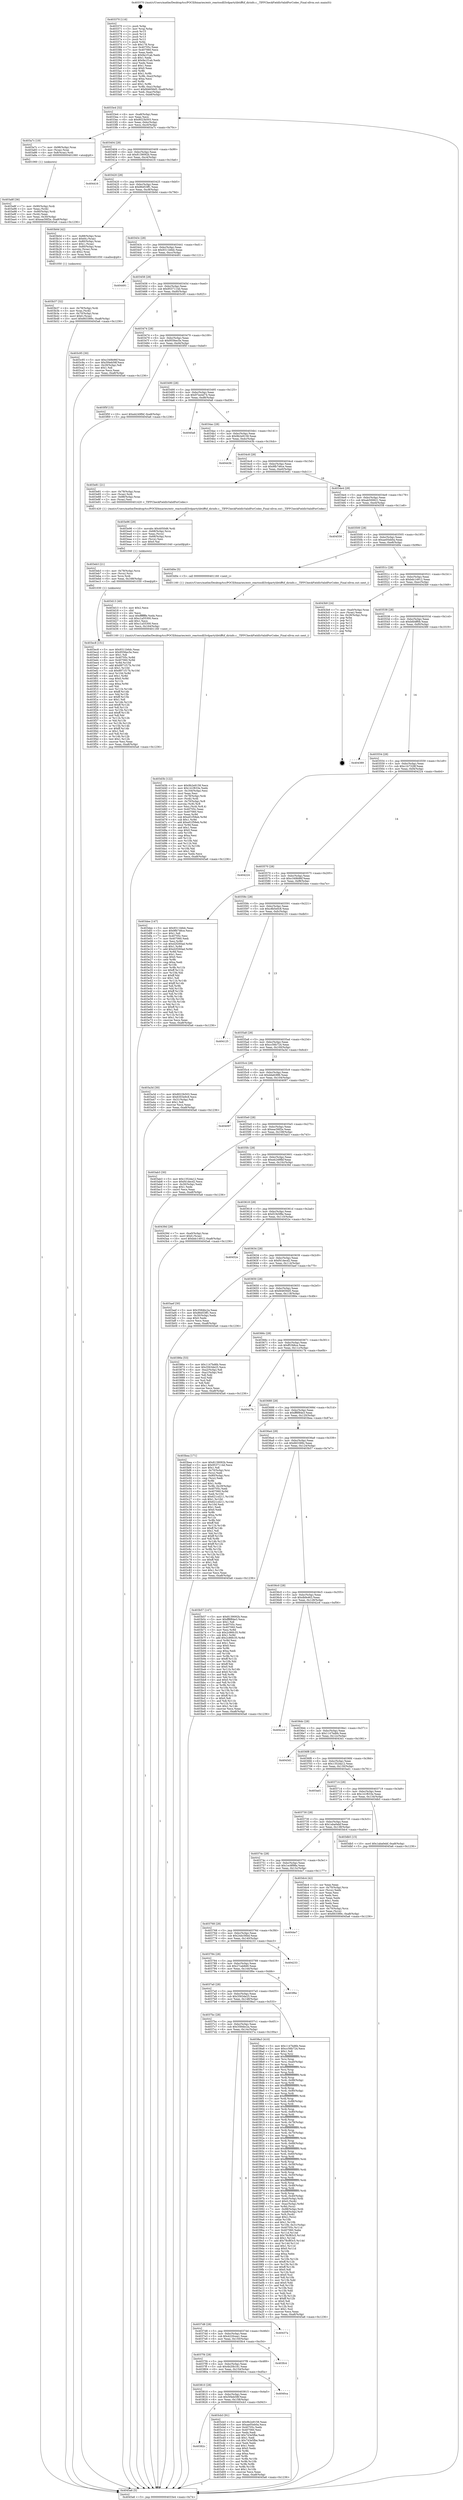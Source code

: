 digraph "0x403370" {
  label = "0x403370 (/mnt/c/Users/mathe/Desktop/tcc/POCII/binaries/extr_reactosdll3rdpartylibtifftif_dirinfo.c__TIFFCheckFieldIsValidForCodec_Final-ollvm.out::main(0))"
  labelloc = "t"
  node[shape=record]

  Entry [label="",width=0.3,height=0.3,shape=circle,fillcolor=black,style=filled]
  "0x4033e4" [label="{
     0x4033e4 [32]\l
     | [instrs]\l
     &nbsp;&nbsp;0x4033e4 \<+6\>: mov -0xa8(%rbp),%eax\l
     &nbsp;&nbsp;0x4033ea \<+2\>: mov %eax,%ecx\l
     &nbsp;&nbsp;0x4033ec \<+6\>: sub $0x8023b503,%ecx\l
     &nbsp;&nbsp;0x4033f2 \<+6\>: mov %eax,-0xbc(%rbp)\l
     &nbsp;&nbsp;0x4033f8 \<+6\>: mov %ecx,-0xc0(%rbp)\l
     &nbsp;&nbsp;0x4033fe \<+6\>: je 0000000000403a7c \<main+0x70c\>\l
  }"]
  "0x403a7c" [label="{
     0x403a7c [19]\l
     | [instrs]\l
     &nbsp;&nbsp;0x403a7c \<+7\>: mov -0x98(%rbp),%rax\l
     &nbsp;&nbsp;0x403a83 \<+3\>: mov (%rax),%rax\l
     &nbsp;&nbsp;0x403a86 \<+4\>: mov 0x8(%rax),%rdi\l
     &nbsp;&nbsp;0x403a8a \<+5\>: call 0000000000401060 \<atoi@plt\>\l
     | [calls]\l
     &nbsp;&nbsp;0x401060 \{1\} (unknown)\l
  }"]
  "0x403404" [label="{
     0x403404 [28]\l
     | [instrs]\l
     &nbsp;&nbsp;0x403404 \<+5\>: jmp 0000000000403409 \<main+0x99\>\l
     &nbsp;&nbsp;0x403409 \<+6\>: mov -0xbc(%rbp),%eax\l
     &nbsp;&nbsp;0x40340f \<+5\>: sub $0x8139092b,%eax\l
     &nbsp;&nbsp;0x403414 \<+6\>: mov %eax,-0xc4(%rbp)\l
     &nbsp;&nbsp;0x40341a \<+6\>: je 0000000000404416 \<main+0x10a6\>\l
  }"]
  Exit [label="",width=0.3,height=0.3,shape=circle,fillcolor=black,style=filled,peripheries=2]
  "0x404416" [label="{
     0x404416\l
  }", style=dashed]
  "0x403420" [label="{
     0x403420 [28]\l
     | [instrs]\l
     &nbsp;&nbsp;0x403420 \<+5\>: jmp 0000000000403425 \<main+0xb5\>\l
     &nbsp;&nbsp;0x403425 \<+6\>: mov -0xbc(%rbp),%eax\l
     &nbsp;&nbsp;0x40342b \<+5\>: sub $0x86d53ff1,%eax\l
     &nbsp;&nbsp;0x403430 \<+6\>: mov %eax,-0xc8(%rbp)\l
     &nbsp;&nbsp;0x403436 \<+6\>: je 0000000000403b0d \<main+0x79d\>\l
  }"]
  "0x403ec8" [label="{
     0x403ec8 [151]\l
     | [instrs]\l
     &nbsp;&nbsp;0x403ec8 \<+5\>: mov $0x9311b6dc,%eax\l
     &nbsp;&nbsp;0x403ecd \<+5\>: mov $0x9556ec5e,%esi\l
     &nbsp;&nbsp;0x403ed2 \<+2\>: mov $0x1,%dl\l
     &nbsp;&nbsp;0x403ed4 \<+8\>: mov 0x40705c,%r8d\l
     &nbsp;&nbsp;0x403edc \<+8\>: mov 0x407060,%r9d\l
     &nbsp;&nbsp;0x403ee4 \<+3\>: mov %r8d,%r10d\l
     &nbsp;&nbsp;0x403ee7 \<+7\>: add $0x8971f17b,%r10d\l
     &nbsp;&nbsp;0x403eee \<+4\>: sub $0x1,%r10d\l
     &nbsp;&nbsp;0x403ef2 \<+7\>: sub $0x8971f17b,%r10d\l
     &nbsp;&nbsp;0x403ef9 \<+4\>: imul %r10d,%r8d\l
     &nbsp;&nbsp;0x403efd \<+4\>: and $0x1,%r8d\l
     &nbsp;&nbsp;0x403f01 \<+4\>: cmp $0x0,%r8d\l
     &nbsp;&nbsp;0x403f05 \<+4\>: sete %r11b\l
     &nbsp;&nbsp;0x403f09 \<+4\>: cmp $0xa,%r9d\l
     &nbsp;&nbsp;0x403f0d \<+3\>: setl %bl\l
     &nbsp;&nbsp;0x403f10 \<+3\>: mov %r11b,%r14b\l
     &nbsp;&nbsp;0x403f13 \<+4\>: xor $0xff,%r14b\l
     &nbsp;&nbsp;0x403f17 \<+3\>: mov %bl,%r15b\l
     &nbsp;&nbsp;0x403f1a \<+4\>: xor $0xff,%r15b\l
     &nbsp;&nbsp;0x403f1e \<+3\>: xor $0x1,%dl\l
     &nbsp;&nbsp;0x403f21 \<+3\>: mov %r14b,%r12b\l
     &nbsp;&nbsp;0x403f24 \<+4\>: and $0xff,%r12b\l
     &nbsp;&nbsp;0x403f28 \<+3\>: and %dl,%r11b\l
     &nbsp;&nbsp;0x403f2b \<+3\>: mov %r15b,%r13b\l
     &nbsp;&nbsp;0x403f2e \<+4\>: and $0xff,%r13b\l
     &nbsp;&nbsp;0x403f32 \<+2\>: and %dl,%bl\l
     &nbsp;&nbsp;0x403f34 \<+3\>: or %r11b,%r12b\l
     &nbsp;&nbsp;0x403f37 \<+3\>: or %bl,%r13b\l
     &nbsp;&nbsp;0x403f3a \<+3\>: xor %r13b,%r12b\l
     &nbsp;&nbsp;0x403f3d \<+3\>: or %r15b,%r14b\l
     &nbsp;&nbsp;0x403f40 \<+4\>: xor $0xff,%r14b\l
     &nbsp;&nbsp;0x403f44 \<+3\>: or $0x1,%dl\l
     &nbsp;&nbsp;0x403f47 \<+3\>: and %dl,%r14b\l
     &nbsp;&nbsp;0x403f4a \<+3\>: or %r14b,%r12b\l
     &nbsp;&nbsp;0x403f4d \<+4\>: test $0x1,%r12b\l
     &nbsp;&nbsp;0x403f51 \<+3\>: cmovne %esi,%eax\l
     &nbsp;&nbsp;0x403f54 \<+6\>: mov %eax,-0xa8(%rbp)\l
     &nbsp;&nbsp;0x403f5a \<+5\>: jmp 00000000004045a6 \<main+0x1236\>\l
  }"]
  "0x403b0d" [label="{
     0x403b0d [42]\l
     | [instrs]\l
     &nbsp;&nbsp;0x403b0d \<+7\>: mov -0x88(%rbp),%rax\l
     &nbsp;&nbsp;0x403b14 \<+6\>: movl $0x64,(%rax)\l
     &nbsp;&nbsp;0x403b1a \<+4\>: mov -0x80(%rbp),%rax\l
     &nbsp;&nbsp;0x403b1e \<+6\>: movl $0x1,(%rax)\l
     &nbsp;&nbsp;0x403b24 \<+4\>: mov -0x80(%rbp),%rax\l
     &nbsp;&nbsp;0x403b28 \<+3\>: movslq (%rax),%rax\l
     &nbsp;&nbsp;0x403b2b \<+4\>: shl $0x2,%rax\l
     &nbsp;&nbsp;0x403b2f \<+3\>: mov %rax,%rdi\l
     &nbsp;&nbsp;0x403b32 \<+5\>: call 0000000000401050 \<malloc@plt\>\l
     | [calls]\l
     &nbsp;&nbsp;0x401050 \{1\} (unknown)\l
  }"]
  "0x40343c" [label="{
     0x40343c [28]\l
     | [instrs]\l
     &nbsp;&nbsp;0x40343c \<+5\>: jmp 0000000000403441 \<main+0xd1\>\l
     &nbsp;&nbsp;0x403441 \<+6\>: mov -0xbc(%rbp),%eax\l
     &nbsp;&nbsp;0x403447 \<+5\>: sub $0x9311b6dc,%eax\l
     &nbsp;&nbsp;0x40344c \<+6\>: mov %eax,-0xcc(%rbp)\l
     &nbsp;&nbsp;0x403452 \<+6\>: je 0000000000404491 \<main+0x1121\>\l
  }"]
  "0x403eb3" [label="{
     0x403eb3 [21]\l
     | [instrs]\l
     &nbsp;&nbsp;0x403eb3 \<+4\>: mov -0x78(%rbp),%rcx\l
     &nbsp;&nbsp;0x403eb7 \<+3\>: mov (%rcx),%rcx\l
     &nbsp;&nbsp;0x403eba \<+3\>: mov %rcx,%rdi\l
     &nbsp;&nbsp;0x403ebd \<+6\>: mov %eax,-0x168(%rbp)\l
     &nbsp;&nbsp;0x403ec3 \<+5\>: call 0000000000401030 \<free@plt\>\l
     | [calls]\l
     &nbsp;&nbsp;0x401030 \{1\} (unknown)\l
  }"]
  "0x404491" [label="{
     0x404491\l
  }", style=dashed]
  "0x403458" [label="{
     0x403458 [28]\l
     | [instrs]\l
     &nbsp;&nbsp;0x403458 \<+5\>: jmp 000000000040345d \<main+0xed\>\l
     &nbsp;&nbsp;0x40345d \<+6\>: mov -0xbc(%rbp),%eax\l
     &nbsp;&nbsp;0x403463 \<+5\>: sub $0x9537114d,%eax\l
     &nbsp;&nbsp;0x403468 \<+6\>: mov %eax,-0xd0(%rbp)\l
     &nbsp;&nbsp;0x40346e \<+6\>: je 0000000000403c95 \<main+0x925\>\l
  }"]
  "0x403e96" [label="{
     0x403e96 [29]\l
     | [instrs]\l
     &nbsp;&nbsp;0x403e96 \<+10\>: movabs $0x4050d6,%rdi\l
     &nbsp;&nbsp;0x403ea0 \<+4\>: mov -0x68(%rbp),%rcx\l
     &nbsp;&nbsp;0x403ea4 \<+2\>: mov %eax,(%rcx)\l
     &nbsp;&nbsp;0x403ea6 \<+4\>: mov -0x68(%rbp),%rcx\l
     &nbsp;&nbsp;0x403eaa \<+2\>: mov (%rcx),%esi\l
     &nbsp;&nbsp;0x403eac \<+2\>: mov $0x0,%al\l
     &nbsp;&nbsp;0x403eae \<+5\>: call 0000000000401040 \<printf@plt\>\l
     | [calls]\l
     &nbsp;&nbsp;0x401040 \{1\} (unknown)\l
  }"]
  "0x403c95" [label="{
     0x403c95 [30]\l
     | [instrs]\l
     &nbsp;&nbsp;0x403c95 \<+5\>: mov $0xc349b96f,%eax\l
     &nbsp;&nbsp;0x403c9a \<+5\>: mov $0x5f4eb58f,%ecx\l
     &nbsp;&nbsp;0x403c9f \<+3\>: mov -0x29(%rbp),%dl\l
     &nbsp;&nbsp;0x403ca2 \<+3\>: test $0x1,%dl\l
     &nbsp;&nbsp;0x403ca5 \<+3\>: cmovne %ecx,%eax\l
     &nbsp;&nbsp;0x403ca8 \<+6\>: mov %eax,-0xa8(%rbp)\l
     &nbsp;&nbsp;0x403cae \<+5\>: jmp 00000000004045a6 \<main+0x1236\>\l
  }"]
  "0x403474" [label="{
     0x403474 [28]\l
     | [instrs]\l
     &nbsp;&nbsp;0x403474 \<+5\>: jmp 0000000000403479 \<main+0x109\>\l
     &nbsp;&nbsp;0x403479 \<+6\>: mov -0xbc(%rbp),%eax\l
     &nbsp;&nbsp;0x40347f \<+5\>: sub $0x9556ec5e,%eax\l
     &nbsp;&nbsp;0x403484 \<+6\>: mov %eax,-0xd4(%rbp)\l
     &nbsp;&nbsp;0x40348a \<+6\>: je 0000000000403f5f \<main+0xbef\>\l
  }"]
  "0x403d3b" [label="{
     0x403d3b [122]\l
     | [instrs]\l
     &nbsp;&nbsp;0x403d3b \<+5\>: mov $0x9b2e9158,%ecx\l
     &nbsp;&nbsp;0x403d40 \<+5\>: mov $0x141f633e,%edx\l
     &nbsp;&nbsp;0x403d45 \<+6\>: mov -0x164(%rbp),%esi\l
     &nbsp;&nbsp;0x403d4b \<+3\>: imul %eax,%esi\l
     &nbsp;&nbsp;0x403d4e \<+4\>: mov -0x78(%rbp),%rdi\l
     &nbsp;&nbsp;0x403d52 \<+3\>: mov (%rdi),%rdi\l
     &nbsp;&nbsp;0x403d55 \<+4\>: mov -0x70(%rbp),%r8\l
     &nbsp;&nbsp;0x403d59 \<+3\>: movslq (%r8),%r8\l
     &nbsp;&nbsp;0x403d5c \<+4\>: mov %esi,(%rdi,%r8,4)\l
     &nbsp;&nbsp;0x403d60 \<+7\>: mov 0x40705c,%eax\l
     &nbsp;&nbsp;0x403d67 \<+7\>: mov 0x407060,%esi\l
     &nbsp;&nbsp;0x403d6e \<+3\>: mov %eax,%r9d\l
     &nbsp;&nbsp;0x403d71 \<+7\>: sub $0xe01f58eb,%r9d\l
     &nbsp;&nbsp;0x403d78 \<+4\>: sub $0x1,%r9d\l
     &nbsp;&nbsp;0x403d7c \<+7\>: add $0xe01f58eb,%r9d\l
     &nbsp;&nbsp;0x403d83 \<+4\>: imul %r9d,%eax\l
     &nbsp;&nbsp;0x403d87 \<+3\>: and $0x1,%eax\l
     &nbsp;&nbsp;0x403d8a \<+3\>: cmp $0x0,%eax\l
     &nbsp;&nbsp;0x403d8d \<+4\>: sete %r10b\l
     &nbsp;&nbsp;0x403d91 \<+3\>: cmp $0xa,%esi\l
     &nbsp;&nbsp;0x403d94 \<+4\>: setl %r11b\l
     &nbsp;&nbsp;0x403d98 \<+3\>: mov %r10b,%bl\l
     &nbsp;&nbsp;0x403d9b \<+3\>: and %r11b,%bl\l
     &nbsp;&nbsp;0x403d9e \<+3\>: xor %r11b,%r10b\l
     &nbsp;&nbsp;0x403da1 \<+3\>: or %r10b,%bl\l
     &nbsp;&nbsp;0x403da4 \<+3\>: test $0x1,%bl\l
     &nbsp;&nbsp;0x403da7 \<+3\>: cmovne %edx,%ecx\l
     &nbsp;&nbsp;0x403daa \<+6\>: mov %ecx,-0xa8(%rbp)\l
     &nbsp;&nbsp;0x403db0 \<+5\>: jmp 00000000004045a6 \<main+0x1236\>\l
  }"]
  "0x403f5f" [label="{
     0x403f5f [15]\l
     | [instrs]\l
     &nbsp;&nbsp;0x403f5f \<+10\>: movl $0xeb249fbf,-0xa8(%rbp)\l
     &nbsp;&nbsp;0x403f69 \<+5\>: jmp 00000000004045a6 \<main+0x1236\>\l
  }"]
  "0x403490" [label="{
     0x403490 [28]\l
     | [instrs]\l
     &nbsp;&nbsp;0x403490 \<+5\>: jmp 0000000000403495 \<main+0x125\>\l
     &nbsp;&nbsp;0x403495 \<+6\>: mov -0xbc(%rbp),%eax\l
     &nbsp;&nbsp;0x40349b \<+5\>: sub $0x97ee4d74,%eax\l
     &nbsp;&nbsp;0x4034a0 \<+6\>: mov %eax,-0xd8(%rbp)\l
     &nbsp;&nbsp;0x4034a6 \<+6\>: je 00000000004040a6 \<main+0xd36\>\l
  }"]
  "0x403d13" [label="{
     0x403d13 [40]\l
     | [instrs]\l
     &nbsp;&nbsp;0x403d13 \<+5\>: mov $0x2,%ecx\l
     &nbsp;&nbsp;0x403d18 \<+1\>: cltd\l
     &nbsp;&nbsp;0x403d19 \<+2\>: idiv %ecx\l
     &nbsp;&nbsp;0x403d1b \<+6\>: imul $0xfffffffe,%edx,%ecx\l
     &nbsp;&nbsp;0x403d21 \<+6\>: sub $0xc1a55300,%ecx\l
     &nbsp;&nbsp;0x403d27 \<+3\>: add $0x1,%ecx\l
     &nbsp;&nbsp;0x403d2a \<+6\>: add $0xc1a55300,%ecx\l
     &nbsp;&nbsp;0x403d30 \<+6\>: mov %ecx,-0x164(%rbp)\l
     &nbsp;&nbsp;0x403d36 \<+5\>: call 0000000000401160 \<next_i\>\l
     | [calls]\l
     &nbsp;&nbsp;0x401160 \{1\} (/mnt/c/Users/mathe/Desktop/tcc/POCII/binaries/extr_reactosdll3rdpartylibtifftif_dirinfo.c__TIFFCheckFieldIsValidForCodec_Final-ollvm.out::next_i)\l
  }"]
  "0x4040a6" [label="{
     0x4040a6\l
  }", style=dashed]
  "0x4034ac" [label="{
     0x4034ac [28]\l
     | [instrs]\l
     &nbsp;&nbsp;0x4034ac \<+5\>: jmp 00000000004034b1 \<main+0x141\>\l
     &nbsp;&nbsp;0x4034b1 \<+6\>: mov -0xbc(%rbp),%eax\l
     &nbsp;&nbsp;0x4034b7 \<+5\>: sub $0x9b2e9158,%eax\l
     &nbsp;&nbsp;0x4034bc \<+6\>: mov %eax,-0xdc(%rbp)\l
     &nbsp;&nbsp;0x4034c2 \<+6\>: je 000000000040443b \<main+0x10cb\>\l
  }"]
  "0x40382c" [label="{
     0x40382c\l
  }", style=dashed]
  "0x40443b" [label="{
     0x40443b\l
  }", style=dashed]
  "0x4034c8" [label="{
     0x4034c8 [28]\l
     | [instrs]\l
     &nbsp;&nbsp;0x4034c8 \<+5\>: jmp 00000000004034cd \<main+0x15d\>\l
     &nbsp;&nbsp;0x4034cd \<+6\>: mov -0xbc(%rbp),%eax\l
     &nbsp;&nbsp;0x4034d3 \<+5\>: sub $0x9fb746ce,%eax\l
     &nbsp;&nbsp;0x4034d8 \<+6\>: mov %eax,-0xe0(%rbp)\l
     &nbsp;&nbsp;0x4034de \<+6\>: je 0000000000403e81 \<main+0xb11\>\l
  }"]
  "0x403cb3" [label="{
     0x403cb3 [91]\l
     | [instrs]\l
     &nbsp;&nbsp;0x403cb3 \<+5\>: mov $0x9b2e9158,%eax\l
     &nbsp;&nbsp;0x403cb8 \<+5\>: mov $0xae05eb0a,%ecx\l
     &nbsp;&nbsp;0x403cbd \<+7\>: mov 0x40705c,%edx\l
     &nbsp;&nbsp;0x403cc4 \<+7\>: mov 0x407060,%esi\l
     &nbsp;&nbsp;0x403ccb \<+2\>: mov %edx,%edi\l
     &nbsp;&nbsp;0x403ccd \<+6\>: add $0x743e5fbe,%edi\l
     &nbsp;&nbsp;0x403cd3 \<+3\>: sub $0x1,%edi\l
     &nbsp;&nbsp;0x403cd6 \<+6\>: sub $0x743e5fbe,%edi\l
     &nbsp;&nbsp;0x403cdc \<+3\>: imul %edi,%edx\l
     &nbsp;&nbsp;0x403cdf \<+3\>: and $0x1,%edx\l
     &nbsp;&nbsp;0x403ce2 \<+3\>: cmp $0x0,%edx\l
     &nbsp;&nbsp;0x403ce5 \<+4\>: sete %r8b\l
     &nbsp;&nbsp;0x403ce9 \<+3\>: cmp $0xa,%esi\l
     &nbsp;&nbsp;0x403cec \<+4\>: setl %r9b\l
     &nbsp;&nbsp;0x403cf0 \<+3\>: mov %r8b,%r10b\l
     &nbsp;&nbsp;0x403cf3 \<+3\>: and %r9b,%r10b\l
     &nbsp;&nbsp;0x403cf6 \<+3\>: xor %r9b,%r8b\l
     &nbsp;&nbsp;0x403cf9 \<+3\>: or %r8b,%r10b\l
     &nbsp;&nbsp;0x403cfc \<+4\>: test $0x1,%r10b\l
     &nbsp;&nbsp;0x403d00 \<+3\>: cmovne %ecx,%eax\l
     &nbsp;&nbsp;0x403d03 \<+6\>: mov %eax,-0xa8(%rbp)\l
     &nbsp;&nbsp;0x403d09 \<+5\>: jmp 00000000004045a6 \<main+0x1236\>\l
  }"]
  "0x403e81" [label="{
     0x403e81 [21]\l
     | [instrs]\l
     &nbsp;&nbsp;0x403e81 \<+4\>: mov -0x78(%rbp),%rax\l
     &nbsp;&nbsp;0x403e85 \<+3\>: mov (%rax),%rdi\l
     &nbsp;&nbsp;0x403e88 \<+7\>: mov -0x88(%rbp),%rax\l
     &nbsp;&nbsp;0x403e8f \<+2\>: mov (%rax),%esi\l
     &nbsp;&nbsp;0x403e91 \<+5\>: call 0000000000401420 \<_TIFFCheckFieldIsValidForCodec\>\l
     | [calls]\l
     &nbsp;&nbsp;0x401420 \{1\} (/mnt/c/Users/mathe/Desktop/tcc/POCII/binaries/extr_reactosdll3rdpartylibtifftif_dirinfo.c__TIFFCheckFieldIsValidForCodec_Final-ollvm.out::_TIFFCheckFieldIsValidForCodec)\l
  }"]
  "0x4034e4" [label="{
     0x4034e4 [28]\l
     | [instrs]\l
     &nbsp;&nbsp;0x4034e4 \<+5\>: jmp 00000000004034e9 \<main+0x179\>\l
     &nbsp;&nbsp;0x4034e9 \<+6\>: mov -0xbc(%rbp),%eax\l
     &nbsp;&nbsp;0x4034ef \<+5\>: sub $0xab500621,%eax\l
     &nbsp;&nbsp;0x4034f4 \<+6\>: mov %eax,-0xe4(%rbp)\l
     &nbsp;&nbsp;0x4034fa \<+6\>: je 0000000000404558 \<main+0x11e8\>\l
  }"]
  "0x403810" [label="{
     0x403810 [28]\l
     | [instrs]\l
     &nbsp;&nbsp;0x403810 \<+5\>: jmp 0000000000403815 \<main+0x4a5\>\l
     &nbsp;&nbsp;0x403815 \<+6\>: mov -0xbc(%rbp),%eax\l
     &nbsp;&nbsp;0x40381b \<+5\>: sub $0x5f4eb58f,%eax\l
     &nbsp;&nbsp;0x403820 \<+6\>: mov %eax,-0x158(%rbp)\l
     &nbsp;&nbsp;0x403826 \<+6\>: je 0000000000403cb3 \<main+0x943\>\l
  }"]
  "0x404558" [label="{
     0x404558\l
  }", style=dashed]
  "0x403500" [label="{
     0x403500 [28]\l
     | [instrs]\l
     &nbsp;&nbsp;0x403500 \<+5\>: jmp 0000000000403505 \<main+0x195\>\l
     &nbsp;&nbsp;0x403505 \<+6\>: mov -0xbc(%rbp),%eax\l
     &nbsp;&nbsp;0x40350b \<+5\>: sub $0xae05eb0a,%eax\l
     &nbsp;&nbsp;0x403510 \<+6\>: mov %eax,-0xe8(%rbp)\l
     &nbsp;&nbsp;0x403516 \<+6\>: je 0000000000403d0e \<main+0x99e\>\l
  }"]
  "0x4040ca" [label="{
     0x4040ca\l
  }", style=dashed]
  "0x403d0e" [label="{
     0x403d0e [5]\l
     | [instrs]\l
     &nbsp;&nbsp;0x403d0e \<+5\>: call 0000000000401160 \<next_i\>\l
     | [calls]\l
     &nbsp;&nbsp;0x401160 \{1\} (/mnt/c/Users/mathe/Desktop/tcc/POCII/binaries/extr_reactosdll3rdpartylibtifftif_dirinfo.c__TIFFCheckFieldIsValidForCodec_Final-ollvm.out::next_i)\l
  }"]
  "0x40351c" [label="{
     0x40351c [28]\l
     | [instrs]\l
     &nbsp;&nbsp;0x40351c \<+5\>: jmp 0000000000403521 \<main+0x1b1\>\l
     &nbsp;&nbsp;0x403521 \<+6\>: mov -0xbc(%rbp),%eax\l
     &nbsp;&nbsp;0x403527 \<+5\>: sub $0xbdc14912,%eax\l
     &nbsp;&nbsp;0x40352c \<+6\>: mov %eax,-0xec(%rbp)\l
     &nbsp;&nbsp;0x403532 \<+6\>: je 00000000004043b9 \<main+0x1049\>\l
  }"]
  "0x4037f4" [label="{
     0x4037f4 [28]\l
     | [instrs]\l
     &nbsp;&nbsp;0x4037f4 \<+5\>: jmp 00000000004037f9 \<main+0x489\>\l
     &nbsp;&nbsp;0x4037f9 \<+6\>: mov -0xbc(%rbp),%eax\l
     &nbsp;&nbsp;0x4037ff \<+5\>: sub $0x4b20b181,%eax\l
     &nbsp;&nbsp;0x403804 \<+6\>: mov %eax,-0x154(%rbp)\l
     &nbsp;&nbsp;0x40380a \<+6\>: je 00000000004040ca \<main+0xd5a\>\l
  }"]
  "0x4043b9" [label="{
     0x4043b9 [24]\l
     | [instrs]\l
     &nbsp;&nbsp;0x4043b9 \<+7\>: mov -0xa0(%rbp),%rax\l
     &nbsp;&nbsp;0x4043c0 \<+2\>: mov (%rax),%eax\l
     &nbsp;&nbsp;0x4043c2 \<+4\>: lea -0x28(%rbp),%rsp\l
     &nbsp;&nbsp;0x4043c6 \<+1\>: pop %rbx\l
     &nbsp;&nbsp;0x4043c7 \<+2\>: pop %r12\l
     &nbsp;&nbsp;0x4043c9 \<+2\>: pop %r13\l
     &nbsp;&nbsp;0x4043cb \<+2\>: pop %r14\l
     &nbsp;&nbsp;0x4043cd \<+2\>: pop %r15\l
     &nbsp;&nbsp;0x4043cf \<+1\>: pop %rbp\l
     &nbsp;&nbsp;0x4043d0 \<+1\>: ret\l
  }"]
  "0x403538" [label="{
     0x403538 [28]\l
     | [instrs]\l
     &nbsp;&nbsp;0x403538 \<+5\>: jmp 000000000040353d \<main+0x1cd\>\l
     &nbsp;&nbsp;0x40353d \<+6\>: mov -0xbc(%rbp),%eax\l
     &nbsp;&nbsp;0x403543 \<+5\>: sub $0xbfd4ff0b,%eax\l
     &nbsp;&nbsp;0x403548 \<+6\>: mov %eax,-0xf0(%rbp)\l
     &nbsp;&nbsp;0x40354e \<+6\>: je 0000000000404389 \<main+0x1019\>\l
  }"]
  "0x403fc4" [label="{
     0x403fc4\l
  }", style=dashed]
  "0x404389" [label="{
     0x404389\l
  }", style=dashed]
  "0x403554" [label="{
     0x403554 [28]\l
     | [instrs]\l
     &nbsp;&nbsp;0x403554 \<+5\>: jmp 0000000000403559 \<main+0x1e9\>\l
     &nbsp;&nbsp;0x403559 \<+6\>: mov -0xbc(%rbp),%eax\l
     &nbsp;&nbsp;0x40355f \<+5\>: sub $0xc1b7328f,%eax\l
     &nbsp;&nbsp;0x403564 \<+6\>: mov %eax,-0xf4(%rbp)\l
     &nbsp;&nbsp;0x40356a \<+6\>: je 0000000000404224 \<main+0xeb4\>\l
  }"]
  "0x4037d8" [label="{
     0x4037d8 [28]\l
     | [instrs]\l
     &nbsp;&nbsp;0x4037d8 \<+5\>: jmp 00000000004037dd \<main+0x46d\>\l
     &nbsp;&nbsp;0x4037dd \<+6\>: mov -0xbc(%rbp),%eax\l
     &nbsp;&nbsp;0x4037e3 \<+5\>: sub $0x4220cea1,%eax\l
     &nbsp;&nbsp;0x4037e8 \<+6\>: mov %eax,-0x150(%rbp)\l
     &nbsp;&nbsp;0x4037ee \<+6\>: je 0000000000403fc4 \<main+0xc54\>\l
  }"]
  "0x404224" [label="{
     0x404224\l
  }", style=dashed]
  "0x403570" [label="{
     0x403570 [28]\l
     | [instrs]\l
     &nbsp;&nbsp;0x403570 \<+5\>: jmp 0000000000403575 \<main+0x205\>\l
     &nbsp;&nbsp;0x403575 \<+6\>: mov -0xbc(%rbp),%eax\l
     &nbsp;&nbsp;0x40357b \<+5\>: sub $0xc349b96f,%eax\l
     &nbsp;&nbsp;0x403580 \<+6\>: mov %eax,-0xf8(%rbp)\l
     &nbsp;&nbsp;0x403586 \<+6\>: je 0000000000403dee \<main+0xa7e\>\l
  }"]
  "0x40437a" [label="{
     0x40437a\l
  }", style=dashed]
  "0x403dee" [label="{
     0x403dee [147]\l
     | [instrs]\l
     &nbsp;&nbsp;0x403dee \<+5\>: mov $0x9311b6dc,%eax\l
     &nbsp;&nbsp;0x403df3 \<+5\>: mov $0x9fb746ce,%ecx\l
     &nbsp;&nbsp;0x403df8 \<+2\>: mov $0x1,%dl\l
     &nbsp;&nbsp;0x403dfa \<+7\>: mov 0x40705c,%esi\l
     &nbsp;&nbsp;0x403e01 \<+7\>: mov 0x407060,%edi\l
     &nbsp;&nbsp;0x403e08 \<+3\>: mov %esi,%r8d\l
     &nbsp;&nbsp;0x403e0b \<+7\>: sub $0xd2f260ad,%r8d\l
     &nbsp;&nbsp;0x403e12 \<+4\>: sub $0x1,%r8d\l
     &nbsp;&nbsp;0x403e16 \<+7\>: add $0xd2f260ad,%r8d\l
     &nbsp;&nbsp;0x403e1d \<+4\>: imul %r8d,%esi\l
     &nbsp;&nbsp;0x403e21 \<+3\>: and $0x1,%esi\l
     &nbsp;&nbsp;0x403e24 \<+3\>: cmp $0x0,%esi\l
     &nbsp;&nbsp;0x403e27 \<+4\>: sete %r9b\l
     &nbsp;&nbsp;0x403e2b \<+3\>: cmp $0xa,%edi\l
     &nbsp;&nbsp;0x403e2e \<+4\>: setl %r10b\l
     &nbsp;&nbsp;0x403e32 \<+3\>: mov %r9b,%r11b\l
     &nbsp;&nbsp;0x403e35 \<+4\>: xor $0xff,%r11b\l
     &nbsp;&nbsp;0x403e39 \<+3\>: mov %r10b,%bl\l
     &nbsp;&nbsp;0x403e3c \<+3\>: xor $0xff,%bl\l
     &nbsp;&nbsp;0x403e3f \<+3\>: xor $0x1,%dl\l
     &nbsp;&nbsp;0x403e42 \<+3\>: mov %r11b,%r14b\l
     &nbsp;&nbsp;0x403e45 \<+4\>: and $0xff,%r14b\l
     &nbsp;&nbsp;0x403e49 \<+3\>: and %dl,%r9b\l
     &nbsp;&nbsp;0x403e4c \<+3\>: mov %bl,%r15b\l
     &nbsp;&nbsp;0x403e4f \<+4\>: and $0xff,%r15b\l
     &nbsp;&nbsp;0x403e53 \<+3\>: and %dl,%r10b\l
     &nbsp;&nbsp;0x403e56 \<+3\>: or %r9b,%r14b\l
     &nbsp;&nbsp;0x403e59 \<+3\>: or %r10b,%r15b\l
     &nbsp;&nbsp;0x403e5c \<+3\>: xor %r15b,%r14b\l
     &nbsp;&nbsp;0x403e5f \<+3\>: or %bl,%r11b\l
     &nbsp;&nbsp;0x403e62 \<+4\>: xor $0xff,%r11b\l
     &nbsp;&nbsp;0x403e66 \<+3\>: or $0x1,%dl\l
     &nbsp;&nbsp;0x403e69 \<+3\>: and %dl,%r11b\l
     &nbsp;&nbsp;0x403e6c \<+3\>: or %r11b,%r14b\l
     &nbsp;&nbsp;0x403e6f \<+4\>: test $0x1,%r14b\l
     &nbsp;&nbsp;0x403e73 \<+3\>: cmovne %ecx,%eax\l
     &nbsp;&nbsp;0x403e76 \<+6\>: mov %eax,-0xa8(%rbp)\l
     &nbsp;&nbsp;0x403e7c \<+5\>: jmp 00000000004045a6 \<main+0x1236\>\l
  }"]
  "0x40358c" [label="{
     0x40358c [28]\l
     | [instrs]\l
     &nbsp;&nbsp;0x40358c \<+5\>: jmp 0000000000403591 \<main+0x221\>\l
     &nbsp;&nbsp;0x403591 \<+6\>: mov -0xbc(%rbp),%eax\l
     &nbsp;&nbsp;0x403597 \<+5\>: sub $0xc8b5e0c8,%eax\l
     &nbsp;&nbsp;0x40359c \<+6\>: mov %eax,-0xfc(%rbp)\l
     &nbsp;&nbsp;0x4035a2 \<+6\>: je 0000000000404125 \<main+0xdb5\>\l
  }"]
  "0x403b37" [label="{
     0x403b37 [32]\l
     | [instrs]\l
     &nbsp;&nbsp;0x403b37 \<+4\>: mov -0x78(%rbp),%rdi\l
     &nbsp;&nbsp;0x403b3b \<+3\>: mov %rax,(%rdi)\l
     &nbsp;&nbsp;0x403b3e \<+4\>: mov -0x70(%rbp),%rax\l
     &nbsp;&nbsp;0x403b42 \<+6\>: movl $0x0,(%rax)\l
     &nbsp;&nbsp;0x403b48 \<+10\>: movl $0x663389c,-0xa8(%rbp)\l
     &nbsp;&nbsp;0x403b52 \<+5\>: jmp 00000000004045a6 \<main+0x1236\>\l
  }"]
  "0x404125" [label="{
     0x404125\l
  }", style=dashed]
  "0x4035a8" [label="{
     0x4035a8 [28]\l
     | [instrs]\l
     &nbsp;&nbsp;0x4035a8 \<+5\>: jmp 00000000004035ad \<main+0x23d\>\l
     &nbsp;&nbsp;0x4035ad \<+6\>: mov -0xbc(%rbp),%eax\l
     &nbsp;&nbsp;0x4035b3 \<+5\>: sub $0xcc56b724,%eax\l
     &nbsp;&nbsp;0x4035b8 \<+6\>: mov %eax,-0x100(%rbp)\l
     &nbsp;&nbsp;0x4035be \<+6\>: je 0000000000403a3d \<main+0x6cd\>\l
  }"]
  "0x403a8f" [label="{
     0x403a8f [36]\l
     | [instrs]\l
     &nbsp;&nbsp;0x403a8f \<+7\>: mov -0x90(%rbp),%rdi\l
     &nbsp;&nbsp;0x403a96 \<+2\>: mov %eax,(%rdi)\l
     &nbsp;&nbsp;0x403a98 \<+7\>: mov -0x90(%rbp),%rdi\l
     &nbsp;&nbsp;0x403a9f \<+2\>: mov (%rdi),%eax\l
     &nbsp;&nbsp;0x403aa1 \<+3\>: mov %eax,-0x30(%rbp)\l
     &nbsp;&nbsp;0x403aa4 \<+10\>: movl $0xeac56f2e,-0xa8(%rbp)\l
     &nbsp;&nbsp;0x403aae \<+5\>: jmp 00000000004045a6 \<main+0x1236\>\l
  }"]
  "0x403a3d" [label="{
     0x403a3d [30]\l
     | [instrs]\l
     &nbsp;&nbsp;0x403a3d \<+5\>: mov $0x8023b503,%eax\l
     &nbsp;&nbsp;0x403a42 \<+5\>: mov $0x6303e9c8,%ecx\l
     &nbsp;&nbsp;0x403a47 \<+3\>: mov -0x31(%rbp),%dl\l
     &nbsp;&nbsp;0x403a4a \<+3\>: test $0x1,%dl\l
     &nbsp;&nbsp;0x403a4d \<+3\>: cmovne %ecx,%eax\l
     &nbsp;&nbsp;0x403a50 \<+6\>: mov %eax,-0xa8(%rbp)\l
     &nbsp;&nbsp;0x403a56 \<+5\>: jmp 00000000004045a6 \<main+0x1236\>\l
  }"]
  "0x4035c4" [label="{
     0x4035c4 [28]\l
     | [instrs]\l
     &nbsp;&nbsp;0x4035c4 \<+5\>: jmp 00000000004035c9 \<main+0x259\>\l
     &nbsp;&nbsp;0x4035c9 \<+6\>: mov -0xbc(%rbp),%eax\l
     &nbsp;&nbsp;0x4035cf \<+5\>: sub $0xddafc986,%eax\l
     &nbsp;&nbsp;0x4035d4 \<+6\>: mov %eax,-0x104(%rbp)\l
     &nbsp;&nbsp;0x4035da \<+6\>: je 0000000000404097 \<main+0xd27\>\l
  }"]
  "0x4037bc" [label="{
     0x4037bc [28]\l
     | [instrs]\l
     &nbsp;&nbsp;0x4037bc \<+5\>: jmp 00000000004037c1 \<main+0x451\>\l
     &nbsp;&nbsp;0x4037c1 \<+6\>: mov -0xbc(%rbp),%eax\l
     &nbsp;&nbsp;0x4037c7 \<+5\>: sub $0x3584bc2a,%eax\l
     &nbsp;&nbsp;0x4037cc \<+6\>: mov %eax,-0x14c(%rbp)\l
     &nbsp;&nbsp;0x4037d2 \<+6\>: je 000000000040437a \<main+0x100a\>\l
  }"]
  "0x404097" [label="{
     0x404097\l
  }", style=dashed]
  "0x4035e0" [label="{
     0x4035e0 [28]\l
     | [instrs]\l
     &nbsp;&nbsp;0x4035e0 \<+5\>: jmp 00000000004035e5 \<main+0x275\>\l
     &nbsp;&nbsp;0x4035e5 \<+6\>: mov -0xbc(%rbp),%eax\l
     &nbsp;&nbsp;0x4035eb \<+5\>: sub $0xeac56f2e,%eax\l
     &nbsp;&nbsp;0x4035f0 \<+6\>: mov %eax,-0x108(%rbp)\l
     &nbsp;&nbsp;0x4035f6 \<+6\>: je 0000000000403ab3 \<main+0x743\>\l
  }"]
  "0x4038a3" [label="{
     0x4038a3 [410]\l
     | [instrs]\l
     &nbsp;&nbsp;0x4038a3 \<+5\>: mov $0x1147bd6b,%eax\l
     &nbsp;&nbsp;0x4038a8 \<+5\>: mov $0xcc56b724,%ecx\l
     &nbsp;&nbsp;0x4038ad \<+2\>: mov $0x1,%dl\l
     &nbsp;&nbsp;0x4038af \<+3\>: mov %rsp,%rsi\l
     &nbsp;&nbsp;0x4038b2 \<+4\>: add $0xfffffffffffffff0,%rsi\l
     &nbsp;&nbsp;0x4038b6 \<+3\>: mov %rsi,%rsp\l
     &nbsp;&nbsp;0x4038b9 \<+7\>: mov %rsi,-0xa0(%rbp)\l
     &nbsp;&nbsp;0x4038c0 \<+3\>: mov %rsp,%rsi\l
     &nbsp;&nbsp;0x4038c3 \<+4\>: add $0xfffffffffffffff0,%rsi\l
     &nbsp;&nbsp;0x4038c7 \<+3\>: mov %rsi,%rsp\l
     &nbsp;&nbsp;0x4038ca \<+3\>: mov %rsp,%rdi\l
     &nbsp;&nbsp;0x4038cd \<+4\>: add $0xfffffffffffffff0,%rdi\l
     &nbsp;&nbsp;0x4038d1 \<+3\>: mov %rdi,%rsp\l
     &nbsp;&nbsp;0x4038d4 \<+7\>: mov %rdi,-0x98(%rbp)\l
     &nbsp;&nbsp;0x4038db \<+3\>: mov %rsp,%rdi\l
     &nbsp;&nbsp;0x4038de \<+4\>: add $0xfffffffffffffff0,%rdi\l
     &nbsp;&nbsp;0x4038e2 \<+3\>: mov %rdi,%rsp\l
     &nbsp;&nbsp;0x4038e5 \<+7\>: mov %rdi,-0x90(%rbp)\l
     &nbsp;&nbsp;0x4038ec \<+3\>: mov %rsp,%rdi\l
     &nbsp;&nbsp;0x4038ef \<+4\>: add $0xfffffffffffffff0,%rdi\l
     &nbsp;&nbsp;0x4038f3 \<+3\>: mov %rdi,%rsp\l
     &nbsp;&nbsp;0x4038f6 \<+7\>: mov %rdi,-0x88(%rbp)\l
     &nbsp;&nbsp;0x4038fd \<+3\>: mov %rsp,%rdi\l
     &nbsp;&nbsp;0x403900 \<+4\>: add $0xfffffffffffffff0,%rdi\l
     &nbsp;&nbsp;0x403904 \<+3\>: mov %rdi,%rsp\l
     &nbsp;&nbsp;0x403907 \<+4\>: mov %rdi,-0x80(%rbp)\l
     &nbsp;&nbsp;0x40390b \<+3\>: mov %rsp,%rdi\l
     &nbsp;&nbsp;0x40390e \<+4\>: add $0xfffffffffffffff0,%rdi\l
     &nbsp;&nbsp;0x403912 \<+3\>: mov %rdi,%rsp\l
     &nbsp;&nbsp;0x403915 \<+4\>: mov %rdi,-0x78(%rbp)\l
     &nbsp;&nbsp;0x403919 \<+3\>: mov %rsp,%rdi\l
     &nbsp;&nbsp;0x40391c \<+4\>: add $0xfffffffffffffff0,%rdi\l
     &nbsp;&nbsp;0x403920 \<+3\>: mov %rdi,%rsp\l
     &nbsp;&nbsp;0x403923 \<+4\>: mov %rdi,-0x70(%rbp)\l
     &nbsp;&nbsp;0x403927 \<+3\>: mov %rsp,%rdi\l
     &nbsp;&nbsp;0x40392a \<+4\>: add $0xfffffffffffffff0,%rdi\l
     &nbsp;&nbsp;0x40392e \<+3\>: mov %rdi,%rsp\l
     &nbsp;&nbsp;0x403931 \<+4\>: mov %rdi,-0x68(%rbp)\l
     &nbsp;&nbsp;0x403935 \<+3\>: mov %rsp,%rdi\l
     &nbsp;&nbsp;0x403938 \<+4\>: add $0xfffffffffffffff0,%rdi\l
     &nbsp;&nbsp;0x40393c \<+3\>: mov %rdi,%rsp\l
     &nbsp;&nbsp;0x40393f \<+4\>: mov %rdi,-0x60(%rbp)\l
     &nbsp;&nbsp;0x403943 \<+3\>: mov %rsp,%rdi\l
     &nbsp;&nbsp;0x403946 \<+4\>: add $0xfffffffffffffff0,%rdi\l
     &nbsp;&nbsp;0x40394a \<+3\>: mov %rdi,%rsp\l
     &nbsp;&nbsp;0x40394d \<+4\>: mov %rdi,-0x58(%rbp)\l
     &nbsp;&nbsp;0x403951 \<+3\>: mov %rsp,%rdi\l
     &nbsp;&nbsp;0x403954 \<+4\>: add $0xfffffffffffffff0,%rdi\l
     &nbsp;&nbsp;0x403958 \<+3\>: mov %rdi,%rsp\l
     &nbsp;&nbsp;0x40395b \<+4\>: mov %rdi,-0x50(%rbp)\l
     &nbsp;&nbsp;0x40395f \<+3\>: mov %rsp,%rdi\l
     &nbsp;&nbsp;0x403962 \<+4\>: add $0xfffffffffffffff0,%rdi\l
     &nbsp;&nbsp;0x403966 \<+3\>: mov %rdi,%rsp\l
     &nbsp;&nbsp;0x403969 \<+4\>: mov %rdi,-0x48(%rbp)\l
     &nbsp;&nbsp;0x40396d \<+3\>: mov %rsp,%rdi\l
     &nbsp;&nbsp;0x403970 \<+4\>: add $0xfffffffffffffff0,%rdi\l
     &nbsp;&nbsp;0x403974 \<+3\>: mov %rdi,%rsp\l
     &nbsp;&nbsp;0x403977 \<+4\>: mov %rdi,-0x40(%rbp)\l
     &nbsp;&nbsp;0x40397b \<+7\>: mov -0xa0(%rbp),%rdi\l
     &nbsp;&nbsp;0x403982 \<+6\>: movl $0x0,(%rdi)\l
     &nbsp;&nbsp;0x403988 \<+7\>: mov -0xac(%rbp),%r8d\l
     &nbsp;&nbsp;0x40398f \<+3\>: mov %r8d,(%rsi)\l
     &nbsp;&nbsp;0x403992 \<+7\>: mov -0x98(%rbp),%rdi\l
     &nbsp;&nbsp;0x403999 \<+7\>: mov -0xb8(%rbp),%r9\l
     &nbsp;&nbsp;0x4039a0 \<+3\>: mov %r9,(%rdi)\l
     &nbsp;&nbsp;0x4039a3 \<+3\>: cmpl $0x2,(%rsi)\l
     &nbsp;&nbsp;0x4039a6 \<+4\>: setne %r10b\l
     &nbsp;&nbsp;0x4039aa \<+4\>: and $0x1,%r10b\l
     &nbsp;&nbsp;0x4039ae \<+4\>: mov %r10b,-0x31(%rbp)\l
     &nbsp;&nbsp;0x4039b2 \<+8\>: mov 0x40705c,%r11d\l
     &nbsp;&nbsp;0x4039ba \<+7\>: mov 0x407060,%ebx\l
     &nbsp;&nbsp;0x4039c1 \<+3\>: mov %r11d,%r14d\l
     &nbsp;&nbsp;0x4039c4 \<+7\>: sub $0x78cf83c5,%r14d\l
     &nbsp;&nbsp;0x4039cb \<+4\>: sub $0x1,%r14d\l
     &nbsp;&nbsp;0x4039cf \<+7\>: add $0x78cf83c5,%r14d\l
     &nbsp;&nbsp;0x4039d6 \<+4\>: imul %r14d,%r11d\l
     &nbsp;&nbsp;0x4039da \<+4\>: and $0x1,%r11d\l
     &nbsp;&nbsp;0x4039de \<+4\>: cmp $0x0,%r11d\l
     &nbsp;&nbsp;0x4039e2 \<+4\>: sete %r10b\l
     &nbsp;&nbsp;0x4039e6 \<+3\>: cmp $0xa,%ebx\l
     &nbsp;&nbsp;0x4039e9 \<+4\>: setl %r15b\l
     &nbsp;&nbsp;0x4039ed \<+3\>: mov %r10b,%r12b\l
     &nbsp;&nbsp;0x4039f0 \<+4\>: xor $0xff,%r12b\l
     &nbsp;&nbsp;0x4039f4 \<+3\>: mov %r15b,%r13b\l
     &nbsp;&nbsp;0x4039f7 \<+4\>: xor $0xff,%r13b\l
     &nbsp;&nbsp;0x4039fb \<+3\>: xor $0x0,%dl\l
     &nbsp;&nbsp;0x4039fe \<+3\>: mov %r12b,%sil\l
     &nbsp;&nbsp;0x403a01 \<+4\>: and $0x0,%sil\l
     &nbsp;&nbsp;0x403a05 \<+3\>: and %dl,%r10b\l
     &nbsp;&nbsp;0x403a08 \<+3\>: mov %r13b,%dil\l
     &nbsp;&nbsp;0x403a0b \<+4\>: and $0x0,%dil\l
     &nbsp;&nbsp;0x403a0f \<+3\>: and %dl,%r15b\l
     &nbsp;&nbsp;0x403a12 \<+3\>: or %r10b,%sil\l
     &nbsp;&nbsp;0x403a15 \<+3\>: or %r15b,%dil\l
     &nbsp;&nbsp;0x403a18 \<+3\>: xor %dil,%sil\l
     &nbsp;&nbsp;0x403a1b \<+3\>: or %r13b,%r12b\l
     &nbsp;&nbsp;0x403a1e \<+4\>: xor $0xff,%r12b\l
     &nbsp;&nbsp;0x403a22 \<+3\>: or $0x0,%dl\l
     &nbsp;&nbsp;0x403a25 \<+3\>: and %dl,%r12b\l
     &nbsp;&nbsp;0x403a28 \<+3\>: or %r12b,%sil\l
     &nbsp;&nbsp;0x403a2b \<+4\>: test $0x1,%sil\l
     &nbsp;&nbsp;0x403a2f \<+3\>: cmovne %ecx,%eax\l
     &nbsp;&nbsp;0x403a32 \<+6\>: mov %eax,-0xa8(%rbp)\l
     &nbsp;&nbsp;0x403a38 \<+5\>: jmp 00000000004045a6 \<main+0x1236\>\l
  }"]
  "0x403ab3" [label="{
     0x403ab3 [30]\l
     | [instrs]\l
     &nbsp;&nbsp;0x403ab3 \<+5\>: mov $0x1352da12,%eax\l
     &nbsp;&nbsp;0x403ab8 \<+5\>: mov $0xf41decd2,%ecx\l
     &nbsp;&nbsp;0x403abd \<+3\>: mov -0x30(%rbp),%edx\l
     &nbsp;&nbsp;0x403ac0 \<+3\>: cmp $0x1,%edx\l
     &nbsp;&nbsp;0x403ac3 \<+3\>: cmovl %ecx,%eax\l
     &nbsp;&nbsp;0x403ac6 \<+6\>: mov %eax,-0xa8(%rbp)\l
     &nbsp;&nbsp;0x403acc \<+5\>: jmp 00000000004045a6 \<main+0x1236\>\l
  }"]
  "0x4035fc" [label="{
     0x4035fc [28]\l
     | [instrs]\l
     &nbsp;&nbsp;0x4035fc \<+5\>: jmp 0000000000403601 \<main+0x291\>\l
     &nbsp;&nbsp;0x403601 \<+6\>: mov -0xbc(%rbp),%eax\l
     &nbsp;&nbsp;0x403607 \<+5\>: sub $0xeb249fbf,%eax\l
     &nbsp;&nbsp;0x40360c \<+6\>: mov %eax,-0x10c(%rbp)\l
     &nbsp;&nbsp;0x403612 \<+6\>: je 000000000040439d \<main+0x102d\>\l
  }"]
  "0x4037a0" [label="{
     0x4037a0 [28]\l
     | [instrs]\l
     &nbsp;&nbsp;0x4037a0 \<+5\>: jmp 00000000004037a5 \<main+0x435\>\l
     &nbsp;&nbsp;0x4037a5 \<+6\>: mov -0xbc(%rbp),%eax\l
     &nbsp;&nbsp;0x4037ab \<+5\>: sub $0x3563de25,%eax\l
     &nbsp;&nbsp;0x4037b0 \<+6\>: mov %eax,-0x148(%rbp)\l
     &nbsp;&nbsp;0x4037b6 \<+6\>: je 00000000004038a3 \<main+0x533\>\l
  }"]
  "0x40439d" [label="{
     0x40439d [28]\l
     | [instrs]\l
     &nbsp;&nbsp;0x40439d \<+7\>: mov -0xa0(%rbp),%rax\l
     &nbsp;&nbsp;0x4043a4 \<+6\>: movl $0x0,(%rax)\l
     &nbsp;&nbsp;0x4043aa \<+10\>: movl $0xbdc14912,-0xa8(%rbp)\l
     &nbsp;&nbsp;0x4043b4 \<+5\>: jmp 00000000004045a6 \<main+0x1236\>\l
  }"]
  "0x403618" [label="{
     0x403618 [28]\l
     | [instrs]\l
     &nbsp;&nbsp;0x403618 \<+5\>: jmp 000000000040361d \<main+0x2ad\>\l
     &nbsp;&nbsp;0x40361d \<+6\>: mov -0xbc(%rbp),%eax\l
     &nbsp;&nbsp;0x403623 \<+5\>: sub $0xf23b5f8e,%eax\l
     &nbsp;&nbsp;0x403628 \<+6\>: mov %eax,-0x110(%rbp)\l
     &nbsp;&nbsp;0x40362e \<+6\>: je 000000000040452e \<main+0x11be\>\l
  }"]
  "0x403f6e" [label="{
     0x403f6e\l
  }", style=dashed]
  "0x40452e" [label="{
     0x40452e\l
  }", style=dashed]
  "0x403634" [label="{
     0x403634 [28]\l
     | [instrs]\l
     &nbsp;&nbsp;0x403634 \<+5\>: jmp 0000000000403639 \<main+0x2c9\>\l
     &nbsp;&nbsp;0x403639 \<+6\>: mov -0xbc(%rbp),%eax\l
     &nbsp;&nbsp;0x40363f \<+5\>: sub $0xf41decd2,%eax\l
     &nbsp;&nbsp;0x403644 \<+6\>: mov %eax,-0x114(%rbp)\l
     &nbsp;&nbsp;0x40364a \<+6\>: je 0000000000403aef \<main+0x77f\>\l
  }"]
  "0x403784" [label="{
     0x403784 [28]\l
     | [instrs]\l
     &nbsp;&nbsp;0x403784 \<+5\>: jmp 0000000000403789 \<main+0x419\>\l
     &nbsp;&nbsp;0x403789 \<+6\>: mov -0xbc(%rbp),%eax\l
     &nbsp;&nbsp;0x40378f \<+5\>: sub $0x27cab8d0,%eax\l
     &nbsp;&nbsp;0x403794 \<+6\>: mov %eax,-0x144(%rbp)\l
     &nbsp;&nbsp;0x40379a \<+6\>: je 0000000000403f6e \<main+0xbfe\>\l
  }"]
  "0x403aef" [label="{
     0x403aef [30]\l
     | [instrs]\l
     &nbsp;&nbsp;0x403aef \<+5\>: mov $0x3584bc2a,%eax\l
     &nbsp;&nbsp;0x403af4 \<+5\>: mov $0x86d53ff1,%ecx\l
     &nbsp;&nbsp;0x403af9 \<+3\>: mov -0x30(%rbp),%edx\l
     &nbsp;&nbsp;0x403afc \<+3\>: cmp $0x0,%edx\l
     &nbsp;&nbsp;0x403aff \<+3\>: cmove %ecx,%eax\l
     &nbsp;&nbsp;0x403b02 \<+6\>: mov %eax,-0xa8(%rbp)\l
     &nbsp;&nbsp;0x403b08 \<+5\>: jmp 00000000004045a6 \<main+0x1236\>\l
  }"]
  "0x403650" [label="{
     0x403650 [28]\l
     | [instrs]\l
     &nbsp;&nbsp;0x403650 \<+5\>: jmp 0000000000403655 \<main+0x2e5\>\l
     &nbsp;&nbsp;0x403655 \<+6\>: mov -0xbc(%rbp),%eax\l
     &nbsp;&nbsp;0x40365b \<+5\>: sub $0xfd4656d5,%eax\l
     &nbsp;&nbsp;0x403660 \<+6\>: mov %eax,-0x118(%rbp)\l
     &nbsp;&nbsp;0x403666 \<+6\>: je 000000000040386e \<main+0x4fe\>\l
  }"]
  "0x404233" [label="{
     0x404233\l
  }", style=dashed]
  "0x40386e" [label="{
     0x40386e [53]\l
     | [instrs]\l
     &nbsp;&nbsp;0x40386e \<+5\>: mov $0x1147bd6b,%eax\l
     &nbsp;&nbsp;0x403873 \<+5\>: mov $0x3563de25,%ecx\l
     &nbsp;&nbsp;0x403878 \<+6\>: mov -0xa2(%rbp),%dl\l
     &nbsp;&nbsp;0x40387e \<+7\>: mov -0xa1(%rbp),%sil\l
     &nbsp;&nbsp;0x403885 \<+3\>: mov %dl,%dil\l
     &nbsp;&nbsp;0x403888 \<+3\>: and %sil,%dil\l
     &nbsp;&nbsp;0x40388b \<+3\>: xor %sil,%dl\l
     &nbsp;&nbsp;0x40388e \<+3\>: or %dl,%dil\l
     &nbsp;&nbsp;0x403891 \<+4\>: test $0x1,%dil\l
     &nbsp;&nbsp;0x403895 \<+3\>: cmovne %ecx,%eax\l
     &nbsp;&nbsp;0x403898 \<+6\>: mov %eax,-0xa8(%rbp)\l
     &nbsp;&nbsp;0x40389e \<+5\>: jmp 00000000004045a6 \<main+0x1236\>\l
  }"]
  "0x40366c" [label="{
     0x40366c [28]\l
     | [instrs]\l
     &nbsp;&nbsp;0x40366c \<+5\>: jmp 0000000000403671 \<main+0x301\>\l
     &nbsp;&nbsp;0x403671 \<+6\>: mov -0xbc(%rbp),%eax\l
     &nbsp;&nbsp;0x403677 \<+5\>: sub $0xff1f48ce,%eax\l
     &nbsp;&nbsp;0x40367c \<+6\>: mov %eax,-0x11c(%rbp)\l
     &nbsp;&nbsp;0x403682 \<+6\>: je 000000000040417b \<main+0xe0b\>\l
  }"]
  "0x4045a6" [label="{
     0x4045a6 [5]\l
     | [instrs]\l
     &nbsp;&nbsp;0x4045a6 \<+5\>: jmp 00000000004033e4 \<main+0x74\>\l
  }"]
  "0x403370" [label="{
     0x403370 [116]\l
     | [instrs]\l
     &nbsp;&nbsp;0x403370 \<+1\>: push %rbp\l
     &nbsp;&nbsp;0x403371 \<+3\>: mov %rsp,%rbp\l
     &nbsp;&nbsp;0x403374 \<+2\>: push %r15\l
     &nbsp;&nbsp;0x403376 \<+2\>: push %r14\l
     &nbsp;&nbsp;0x403378 \<+2\>: push %r13\l
     &nbsp;&nbsp;0x40337a \<+2\>: push %r12\l
     &nbsp;&nbsp;0x40337c \<+1\>: push %rbx\l
     &nbsp;&nbsp;0x40337d \<+7\>: sub $0x178,%rsp\l
     &nbsp;&nbsp;0x403384 \<+7\>: mov 0x40705c,%eax\l
     &nbsp;&nbsp;0x40338b \<+7\>: mov 0x407060,%ecx\l
     &nbsp;&nbsp;0x403392 \<+2\>: mov %eax,%edx\l
     &nbsp;&nbsp;0x403394 \<+6\>: sub $0x9a1f1ab,%edx\l
     &nbsp;&nbsp;0x40339a \<+3\>: sub $0x1,%edx\l
     &nbsp;&nbsp;0x40339d \<+6\>: add $0x9a1f1ab,%edx\l
     &nbsp;&nbsp;0x4033a3 \<+3\>: imul %edx,%eax\l
     &nbsp;&nbsp;0x4033a6 \<+3\>: and $0x1,%eax\l
     &nbsp;&nbsp;0x4033a9 \<+3\>: cmp $0x0,%eax\l
     &nbsp;&nbsp;0x4033ac \<+4\>: sete %r8b\l
     &nbsp;&nbsp;0x4033b0 \<+4\>: and $0x1,%r8b\l
     &nbsp;&nbsp;0x4033b4 \<+7\>: mov %r8b,-0xa2(%rbp)\l
     &nbsp;&nbsp;0x4033bb \<+3\>: cmp $0xa,%ecx\l
     &nbsp;&nbsp;0x4033be \<+4\>: setl %r8b\l
     &nbsp;&nbsp;0x4033c2 \<+4\>: and $0x1,%r8b\l
     &nbsp;&nbsp;0x4033c6 \<+7\>: mov %r8b,-0xa1(%rbp)\l
     &nbsp;&nbsp;0x4033cd \<+10\>: movl $0xfd4656d5,-0xa8(%rbp)\l
     &nbsp;&nbsp;0x4033d7 \<+6\>: mov %edi,-0xac(%rbp)\l
     &nbsp;&nbsp;0x4033dd \<+7\>: mov %rsi,-0xb8(%rbp)\l
  }"]
  "0x403768" [label="{
     0x403768 [28]\l
     | [instrs]\l
     &nbsp;&nbsp;0x403768 \<+5\>: jmp 000000000040376d \<main+0x3fd\>\l
     &nbsp;&nbsp;0x40376d \<+6\>: mov -0xbc(%rbp),%eax\l
     &nbsp;&nbsp;0x403773 \<+5\>: sub $0x24dc56bd,%eax\l
     &nbsp;&nbsp;0x403778 \<+6\>: mov %eax,-0x140(%rbp)\l
     &nbsp;&nbsp;0x40377e \<+6\>: je 0000000000404233 \<main+0xec3\>\l
  }"]
  "0x40417b" [label="{
     0x40417b\l
  }", style=dashed]
  "0x403688" [label="{
     0x403688 [28]\l
     | [instrs]\l
     &nbsp;&nbsp;0x403688 \<+5\>: jmp 000000000040368d \<main+0x31d\>\l
     &nbsp;&nbsp;0x40368d \<+6\>: mov -0xbc(%rbp),%eax\l
     &nbsp;&nbsp;0x403693 \<+5\>: sub $0xff8f84e3,%eax\l
     &nbsp;&nbsp;0x403698 \<+6\>: mov %eax,-0x120(%rbp)\l
     &nbsp;&nbsp;0x40369e \<+6\>: je 0000000000403bea \<main+0x87a\>\l
  }"]
  "0x4044e7" [label="{
     0x4044e7\l
  }", style=dashed]
  "0x403bea" [label="{
     0x403bea [171]\l
     | [instrs]\l
     &nbsp;&nbsp;0x403bea \<+5\>: mov $0x8139092b,%eax\l
     &nbsp;&nbsp;0x403bef \<+5\>: mov $0x9537114d,%ecx\l
     &nbsp;&nbsp;0x403bf4 \<+2\>: mov $0x1,%dl\l
     &nbsp;&nbsp;0x403bf6 \<+4\>: mov -0x70(%rbp),%rsi\l
     &nbsp;&nbsp;0x403bfa \<+2\>: mov (%rsi),%edi\l
     &nbsp;&nbsp;0x403bfc \<+4\>: mov -0x80(%rbp),%rsi\l
     &nbsp;&nbsp;0x403c00 \<+2\>: cmp (%rsi),%edi\l
     &nbsp;&nbsp;0x403c02 \<+4\>: setl %r8b\l
     &nbsp;&nbsp;0x403c06 \<+4\>: and $0x1,%r8b\l
     &nbsp;&nbsp;0x403c0a \<+4\>: mov %r8b,-0x29(%rbp)\l
     &nbsp;&nbsp;0x403c0e \<+7\>: mov 0x40705c,%edi\l
     &nbsp;&nbsp;0x403c15 \<+8\>: mov 0x407060,%r9d\l
     &nbsp;&nbsp;0x403c1d \<+3\>: mov %edi,%r10d\l
     &nbsp;&nbsp;0x403c20 \<+7\>: sub $0x621cd211,%r10d\l
     &nbsp;&nbsp;0x403c27 \<+4\>: sub $0x1,%r10d\l
     &nbsp;&nbsp;0x403c2b \<+7\>: add $0x621cd211,%r10d\l
     &nbsp;&nbsp;0x403c32 \<+4\>: imul %r10d,%edi\l
     &nbsp;&nbsp;0x403c36 \<+3\>: and $0x1,%edi\l
     &nbsp;&nbsp;0x403c39 \<+3\>: cmp $0x0,%edi\l
     &nbsp;&nbsp;0x403c3c \<+4\>: sete %r8b\l
     &nbsp;&nbsp;0x403c40 \<+4\>: cmp $0xa,%r9d\l
     &nbsp;&nbsp;0x403c44 \<+4\>: setl %r11b\l
     &nbsp;&nbsp;0x403c48 \<+3\>: mov %r8b,%bl\l
     &nbsp;&nbsp;0x403c4b \<+3\>: xor $0xff,%bl\l
     &nbsp;&nbsp;0x403c4e \<+3\>: mov %r11b,%r14b\l
     &nbsp;&nbsp;0x403c51 \<+4\>: xor $0xff,%r14b\l
     &nbsp;&nbsp;0x403c55 \<+3\>: xor $0x1,%dl\l
     &nbsp;&nbsp;0x403c58 \<+3\>: mov %bl,%r15b\l
     &nbsp;&nbsp;0x403c5b \<+4\>: and $0xff,%r15b\l
     &nbsp;&nbsp;0x403c5f \<+3\>: and %dl,%r8b\l
     &nbsp;&nbsp;0x403c62 \<+3\>: mov %r14b,%r12b\l
     &nbsp;&nbsp;0x403c65 \<+4\>: and $0xff,%r12b\l
     &nbsp;&nbsp;0x403c69 \<+3\>: and %dl,%r11b\l
     &nbsp;&nbsp;0x403c6c \<+3\>: or %r8b,%r15b\l
     &nbsp;&nbsp;0x403c6f \<+3\>: or %r11b,%r12b\l
     &nbsp;&nbsp;0x403c72 \<+3\>: xor %r12b,%r15b\l
     &nbsp;&nbsp;0x403c75 \<+3\>: or %r14b,%bl\l
     &nbsp;&nbsp;0x403c78 \<+3\>: xor $0xff,%bl\l
     &nbsp;&nbsp;0x403c7b \<+3\>: or $0x1,%dl\l
     &nbsp;&nbsp;0x403c7e \<+2\>: and %dl,%bl\l
     &nbsp;&nbsp;0x403c80 \<+3\>: or %bl,%r15b\l
     &nbsp;&nbsp;0x403c83 \<+4\>: test $0x1,%r15b\l
     &nbsp;&nbsp;0x403c87 \<+3\>: cmovne %ecx,%eax\l
     &nbsp;&nbsp;0x403c8a \<+6\>: mov %eax,-0xa8(%rbp)\l
     &nbsp;&nbsp;0x403c90 \<+5\>: jmp 00000000004045a6 \<main+0x1236\>\l
  }"]
  "0x4036a4" [label="{
     0x4036a4 [28]\l
     | [instrs]\l
     &nbsp;&nbsp;0x4036a4 \<+5\>: jmp 00000000004036a9 \<main+0x339\>\l
     &nbsp;&nbsp;0x4036a9 \<+6\>: mov -0xbc(%rbp),%eax\l
     &nbsp;&nbsp;0x4036af \<+5\>: sub $0x663389c,%eax\l
     &nbsp;&nbsp;0x4036b4 \<+6\>: mov %eax,-0x124(%rbp)\l
     &nbsp;&nbsp;0x4036ba \<+6\>: je 0000000000403b57 \<main+0x7e7\>\l
  }"]
  "0x40374c" [label="{
     0x40374c [28]\l
     | [instrs]\l
     &nbsp;&nbsp;0x40374c \<+5\>: jmp 0000000000403751 \<main+0x3e1\>\l
     &nbsp;&nbsp;0x403751 \<+6\>: mov -0xbc(%rbp),%eax\l
     &nbsp;&nbsp;0x403757 \<+5\>: sub $0x1ec8f98a,%eax\l
     &nbsp;&nbsp;0x40375c \<+6\>: mov %eax,-0x13c(%rbp)\l
     &nbsp;&nbsp;0x403762 \<+6\>: je 00000000004044e7 \<main+0x1177\>\l
  }"]
  "0x403b57" [label="{
     0x403b57 [147]\l
     | [instrs]\l
     &nbsp;&nbsp;0x403b57 \<+5\>: mov $0x8139092b,%eax\l
     &nbsp;&nbsp;0x403b5c \<+5\>: mov $0xff8f84e3,%ecx\l
     &nbsp;&nbsp;0x403b61 \<+2\>: mov $0x1,%dl\l
     &nbsp;&nbsp;0x403b63 \<+7\>: mov 0x40705c,%esi\l
     &nbsp;&nbsp;0x403b6a \<+7\>: mov 0x407060,%edi\l
     &nbsp;&nbsp;0x403b71 \<+3\>: mov %esi,%r8d\l
     &nbsp;&nbsp;0x403b74 \<+7\>: sub $0x2c86fc35,%r8d\l
     &nbsp;&nbsp;0x403b7b \<+4\>: sub $0x1,%r8d\l
     &nbsp;&nbsp;0x403b7f \<+7\>: add $0x2c86fc35,%r8d\l
     &nbsp;&nbsp;0x403b86 \<+4\>: imul %r8d,%esi\l
     &nbsp;&nbsp;0x403b8a \<+3\>: and $0x1,%esi\l
     &nbsp;&nbsp;0x403b8d \<+3\>: cmp $0x0,%esi\l
     &nbsp;&nbsp;0x403b90 \<+4\>: sete %r9b\l
     &nbsp;&nbsp;0x403b94 \<+3\>: cmp $0xa,%edi\l
     &nbsp;&nbsp;0x403b97 \<+4\>: setl %r10b\l
     &nbsp;&nbsp;0x403b9b \<+3\>: mov %r9b,%r11b\l
     &nbsp;&nbsp;0x403b9e \<+4\>: xor $0xff,%r11b\l
     &nbsp;&nbsp;0x403ba2 \<+3\>: mov %r10b,%bl\l
     &nbsp;&nbsp;0x403ba5 \<+3\>: xor $0xff,%bl\l
     &nbsp;&nbsp;0x403ba8 \<+3\>: xor $0x0,%dl\l
     &nbsp;&nbsp;0x403bab \<+3\>: mov %r11b,%r14b\l
     &nbsp;&nbsp;0x403bae \<+4\>: and $0x0,%r14b\l
     &nbsp;&nbsp;0x403bb2 \<+3\>: and %dl,%r9b\l
     &nbsp;&nbsp;0x403bb5 \<+3\>: mov %bl,%r15b\l
     &nbsp;&nbsp;0x403bb8 \<+4\>: and $0x0,%r15b\l
     &nbsp;&nbsp;0x403bbc \<+3\>: and %dl,%r10b\l
     &nbsp;&nbsp;0x403bbf \<+3\>: or %r9b,%r14b\l
     &nbsp;&nbsp;0x403bc2 \<+3\>: or %r10b,%r15b\l
     &nbsp;&nbsp;0x403bc5 \<+3\>: xor %r15b,%r14b\l
     &nbsp;&nbsp;0x403bc8 \<+3\>: or %bl,%r11b\l
     &nbsp;&nbsp;0x403bcb \<+4\>: xor $0xff,%r11b\l
     &nbsp;&nbsp;0x403bcf \<+3\>: or $0x0,%dl\l
     &nbsp;&nbsp;0x403bd2 \<+3\>: and %dl,%r11b\l
     &nbsp;&nbsp;0x403bd5 \<+3\>: or %r11b,%r14b\l
     &nbsp;&nbsp;0x403bd8 \<+4\>: test $0x1,%r14b\l
     &nbsp;&nbsp;0x403bdc \<+3\>: cmovne %ecx,%eax\l
     &nbsp;&nbsp;0x403bdf \<+6\>: mov %eax,-0xa8(%rbp)\l
     &nbsp;&nbsp;0x403be5 \<+5\>: jmp 00000000004045a6 \<main+0x1236\>\l
  }"]
  "0x4036c0" [label="{
     0x4036c0 [28]\l
     | [instrs]\l
     &nbsp;&nbsp;0x4036c0 \<+5\>: jmp 00000000004036c5 \<main+0x355\>\l
     &nbsp;&nbsp;0x4036c5 \<+6\>: mov -0xbc(%rbp),%eax\l
     &nbsp;&nbsp;0x4036cb \<+5\>: sub $0xdbfe463,%eax\l
     &nbsp;&nbsp;0x4036d0 \<+6\>: mov %eax,-0x128(%rbp)\l
     &nbsp;&nbsp;0x4036d6 \<+6\>: je 00000000004042c6 \<main+0xf56\>\l
  }"]
  "0x403dc4" [label="{
     0x403dc4 [42]\l
     | [instrs]\l
     &nbsp;&nbsp;0x403dc4 \<+2\>: xor %eax,%eax\l
     &nbsp;&nbsp;0x403dc6 \<+4\>: mov -0x70(%rbp),%rcx\l
     &nbsp;&nbsp;0x403dca \<+2\>: mov (%rcx),%edx\l
     &nbsp;&nbsp;0x403dcc \<+2\>: mov %eax,%esi\l
     &nbsp;&nbsp;0x403dce \<+2\>: sub %edx,%esi\l
     &nbsp;&nbsp;0x403dd0 \<+2\>: mov %eax,%edx\l
     &nbsp;&nbsp;0x403dd2 \<+3\>: sub $0x1,%edx\l
     &nbsp;&nbsp;0x403dd5 \<+2\>: add %edx,%esi\l
     &nbsp;&nbsp;0x403dd7 \<+2\>: sub %esi,%eax\l
     &nbsp;&nbsp;0x403dd9 \<+4\>: mov -0x70(%rbp),%rcx\l
     &nbsp;&nbsp;0x403ddd \<+2\>: mov %eax,(%rcx)\l
     &nbsp;&nbsp;0x403ddf \<+10\>: movl $0x663389c,-0xa8(%rbp)\l
     &nbsp;&nbsp;0x403de9 \<+5\>: jmp 00000000004045a6 \<main+0x1236\>\l
  }"]
  "0x4042c6" [label="{
     0x4042c6\l
  }", style=dashed]
  "0x4036dc" [label="{
     0x4036dc [28]\l
     | [instrs]\l
     &nbsp;&nbsp;0x4036dc \<+5\>: jmp 00000000004036e1 \<main+0x371\>\l
     &nbsp;&nbsp;0x4036e1 \<+6\>: mov -0xbc(%rbp),%eax\l
     &nbsp;&nbsp;0x4036e7 \<+5\>: sub $0x1147bd6b,%eax\l
     &nbsp;&nbsp;0x4036ec \<+6\>: mov %eax,-0x12c(%rbp)\l
     &nbsp;&nbsp;0x4036f2 \<+6\>: je 00000000004043d1 \<main+0x1061\>\l
  }"]
  "0x403730" [label="{
     0x403730 [28]\l
     | [instrs]\l
     &nbsp;&nbsp;0x403730 \<+5\>: jmp 0000000000403735 \<main+0x3c5\>\l
     &nbsp;&nbsp;0x403735 \<+6\>: mov -0xbc(%rbp),%eax\l
     &nbsp;&nbsp;0x40373b \<+5\>: sub $0x1aba0ebf,%eax\l
     &nbsp;&nbsp;0x403740 \<+6\>: mov %eax,-0x138(%rbp)\l
     &nbsp;&nbsp;0x403746 \<+6\>: je 0000000000403dc4 \<main+0xa54\>\l
  }"]
  "0x4043d1" [label="{
     0x4043d1\l
  }", style=dashed]
  "0x4036f8" [label="{
     0x4036f8 [28]\l
     | [instrs]\l
     &nbsp;&nbsp;0x4036f8 \<+5\>: jmp 00000000004036fd \<main+0x38d\>\l
     &nbsp;&nbsp;0x4036fd \<+6\>: mov -0xbc(%rbp),%eax\l
     &nbsp;&nbsp;0x403703 \<+5\>: sub $0x1352da12,%eax\l
     &nbsp;&nbsp;0x403708 \<+6\>: mov %eax,-0x130(%rbp)\l
     &nbsp;&nbsp;0x40370e \<+6\>: je 0000000000403ad1 \<main+0x761\>\l
  }"]
  "0x403db5" [label="{
     0x403db5 [15]\l
     | [instrs]\l
     &nbsp;&nbsp;0x403db5 \<+10\>: movl $0x1aba0ebf,-0xa8(%rbp)\l
     &nbsp;&nbsp;0x403dbf \<+5\>: jmp 00000000004045a6 \<main+0x1236\>\l
  }"]
  "0x403ad1" [label="{
     0x403ad1\l
  }", style=dashed]
  "0x403714" [label="{
     0x403714 [28]\l
     | [instrs]\l
     &nbsp;&nbsp;0x403714 \<+5\>: jmp 0000000000403719 \<main+0x3a9\>\l
     &nbsp;&nbsp;0x403719 \<+6\>: mov -0xbc(%rbp),%eax\l
     &nbsp;&nbsp;0x40371f \<+5\>: sub $0x141f633e,%eax\l
     &nbsp;&nbsp;0x403724 \<+6\>: mov %eax,-0x134(%rbp)\l
     &nbsp;&nbsp;0x40372a \<+6\>: je 0000000000403db5 \<main+0xa45\>\l
  }"]
  Entry -> "0x403370" [label=" 1"]
  "0x4033e4" -> "0x403a7c" [label=" 1"]
  "0x4033e4" -> "0x403404" [label=" 21"]
  "0x4043b9" -> Exit [label=" 1"]
  "0x403404" -> "0x404416" [label=" 0"]
  "0x403404" -> "0x403420" [label=" 21"]
  "0x40439d" -> "0x4045a6" [label=" 1"]
  "0x403420" -> "0x403b0d" [label=" 1"]
  "0x403420" -> "0x40343c" [label=" 20"]
  "0x403f5f" -> "0x4045a6" [label=" 1"]
  "0x40343c" -> "0x404491" [label=" 0"]
  "0x40343c" -> "0x403458" [label=" 20"]
  "0x403ec8" -> "0x4045a6" [label=" 1"]
  "0x403458" -> "0x403c95" [label=" 2"]
  "0x403458" -> "0x403474" [label=" 18"]
  "0x403eb3" -> "0x403ec8" [label=" 1"]
  "0x403474" -> "0x403f5f" [label=" 1"]
  "0x403474" -> "0x403490" [label=" 17"]
  "0x403e96" -> "0x403eb3" [label=" 1"]
  "0x403490" -> "0x4040a6" [label=" 0"]
  "0x403490" -> "0x4034ac" [label=" 17"]
  "0x403e81" -> "0x403e96" [label=" 1"]
  "0x4034ac" -> "0x40443b" [label=" 0"]
  "0x4034ac" -> "0x4034c8" [label=" 17"]
  "0x403dee" -> "0x4045a6" [label=" 1"]
  "0x4034c8" -> "0x403e81" [label=" 1"]
  "0x4034c8" -> "0x4034e4" [label=" 16"]
  "0x403dc4" -> "0x4045a6" [label=" 1"]
  "0x4034e4" -> "0x404558" [label=" 0"]
  "0x4034e4" -> "0x403500" [label=" 16"]
  "0x403d3b" -> "0x4045a6" [label=" 1"]
  "0x403500" -> "0x403d0e" [label=" 1"]
  "0x403500" -> "0x40351c" [label=" 15"]
  "0x403d13" -> "0x403d3b" [label=" 1"]
  "0x40351c" -> "0x4043b9" [label=" 1"]
  "0x40351c" -> "0x403538" [label=" 14"]
  "0x403cb3" -> "0x4045a6" [label=" 1"]
  "0x403538" -> "0x404389" [label=" 0"]
  "0x403538" -> "0x403554" [label=" 14"]
  "0x403810" -> "0x40382c" [label=" 0"]
  "0x403554" -> "0x404224" [label=" 0"]
  "0x403554" -> "0x403570" [label=" 14"]
  "0x403db5" -> "0x4045a6" [label=" 1"]
  "0x403570" -> "0x403dee" [label=" 1"]
  "0x403570" -> "0x40358c" [label=" 13"]
  "0x4037f4" -> "0x403810" [label=" 1"]
  "0x40358c" -> "0x404125" [label=" 0"]
  "0x40358c" -> "0x4035a8" [label=" 13"]
  "0x403d0e" -> "0x403d13" [label=" 1"]
  "0x4035a8" -> "0x403a3d" [label=" 1"]
  "0x4035a8" -> "0x4035c4" [label=" 12"]
  "0x4037d8" -> "0x4037f4" [label=" 1"]
  "0x4035c4" -> "0x404097" [label=" 0"]
  "0x4035c4" -> "0x4035e0" [label=" 12"]
  "0x403810" -> "0x403cb3" [label=" 1"]
  "0x4035e0" -> "0x403ab3" [label=" 1"]
  "0x4035e0" -> "0x4035fc" [label=" 11"]
  "0x4037bc" -> "0x4037d8" [label=" 1"]
  "0x4035fc" -> "0x40439d" [label=" 1"]
  "0x4035fc" -> "0x403618" [label=" 10"]
  "0x4037f4" -> "0x4040ca" [label=" 0"]
  "0x403618" -> "0x40452e" [label=" 0"]
  "0x403618" -> "0x403634" [label=" 10"]
  "0x403c95" -> "0x4045a6" [label=" 2"]
  "0x403634" -> "0x403aef" [label=" 1"]
  "0x403634" -> "0x403650" [label=" 9"]
  "0x403b57" -> "0x4045a6" [label=" 2"]
  "0x403650" -> "0x40386e" [label=" 1"]
  "0x403650" -> "0x40366c" [label=" 8"]
  "0x40386e" -> "0x4045a6" [label=" 1"]
  "0x403370" -> "0x4033e4" [label=" 1"]
  "0x4045a6" -> "0x4033e4" [label=" 21"]
  "0x403b37" -> "0x4045a6" [label=" 1"]
  "0x40366c" -> "0x40417b" [label=" 0"]
  "0x40366c" -> "0x403688" [label=" 8"]
  "0x403aef" -> "0x4045a6" [label=" 1"]
  "0x403688" -> "0x403bea" [label=" 2"]
  "0x403688" -> "0x4036a4" [label=" 6"]
  "0x403ab3" -> "0x4045a6" [label=" 1"]
  "0x4036a4" -> "0x403b57" [label=" 2"]
  "0x4036a4" -> "0x4036c0" [label=" 4"]
  "0x403a7c" -> "0x403a8f" [label=" 1"]
  "0x4036c0" -> "0x4042c6" [label=" 0"]
  "0x4036c0" -> "0x4036dc" [label=" 4"]
  "0x403a3d" -> "0x4045a6" [label=" 1"]
  "0x4036dc" -> "0x4043d1" [label=" 0"]
  "0x4036dc" -> "0x4036f8" [label=" 4"]
  "0x4037d8" -> "0x403fc4" [label=" 0"]
  "0x4036f8" -> "0x403ad1" [label=" 0"]
  "0x4036f8" -> "0x403714" [label=" 4"]
  "0x4037a0" -> "0x4037bc" [label=" 1"]
  "0x403714" -> "0x403db5" [label=" 1"]
  "0x403714" -> "0x403730" [label=" 3"]
  "0x4038a3" -> "0x4045a6" [label=" 1"]
  "0x403730" -> "0x403dc4" [label=" 1"]
  "0x403730" -> "0x40374c" [label=" 2"]
  "0x403a8f" -> "0x4045a6" [label=" 1"]
  "0x40374c" -> "0x4044e7" [label=" 0"]
  "0x40374c" -> "0x403768" [label=" 2"]
  "0x403b0d" -> "0x403b37" [label=" 1"]
  "0x403768" -> "0x404233" [label=" 0"]
  "0x403768" -> "0x403784" [label=" 2"]
  "0x403bea" -> "0x4045a6" [label=" 2"]
  "0x403784" -> "0x403f6e" [label=" 0"]
  "0x403784" -> "0x4037a0" [label=" 2"]
  "0x4037bc" -> "0x40437a" [label=" 0"]
  "0x4037a0" -> "0x4038a3" [label=" 1"]
}
